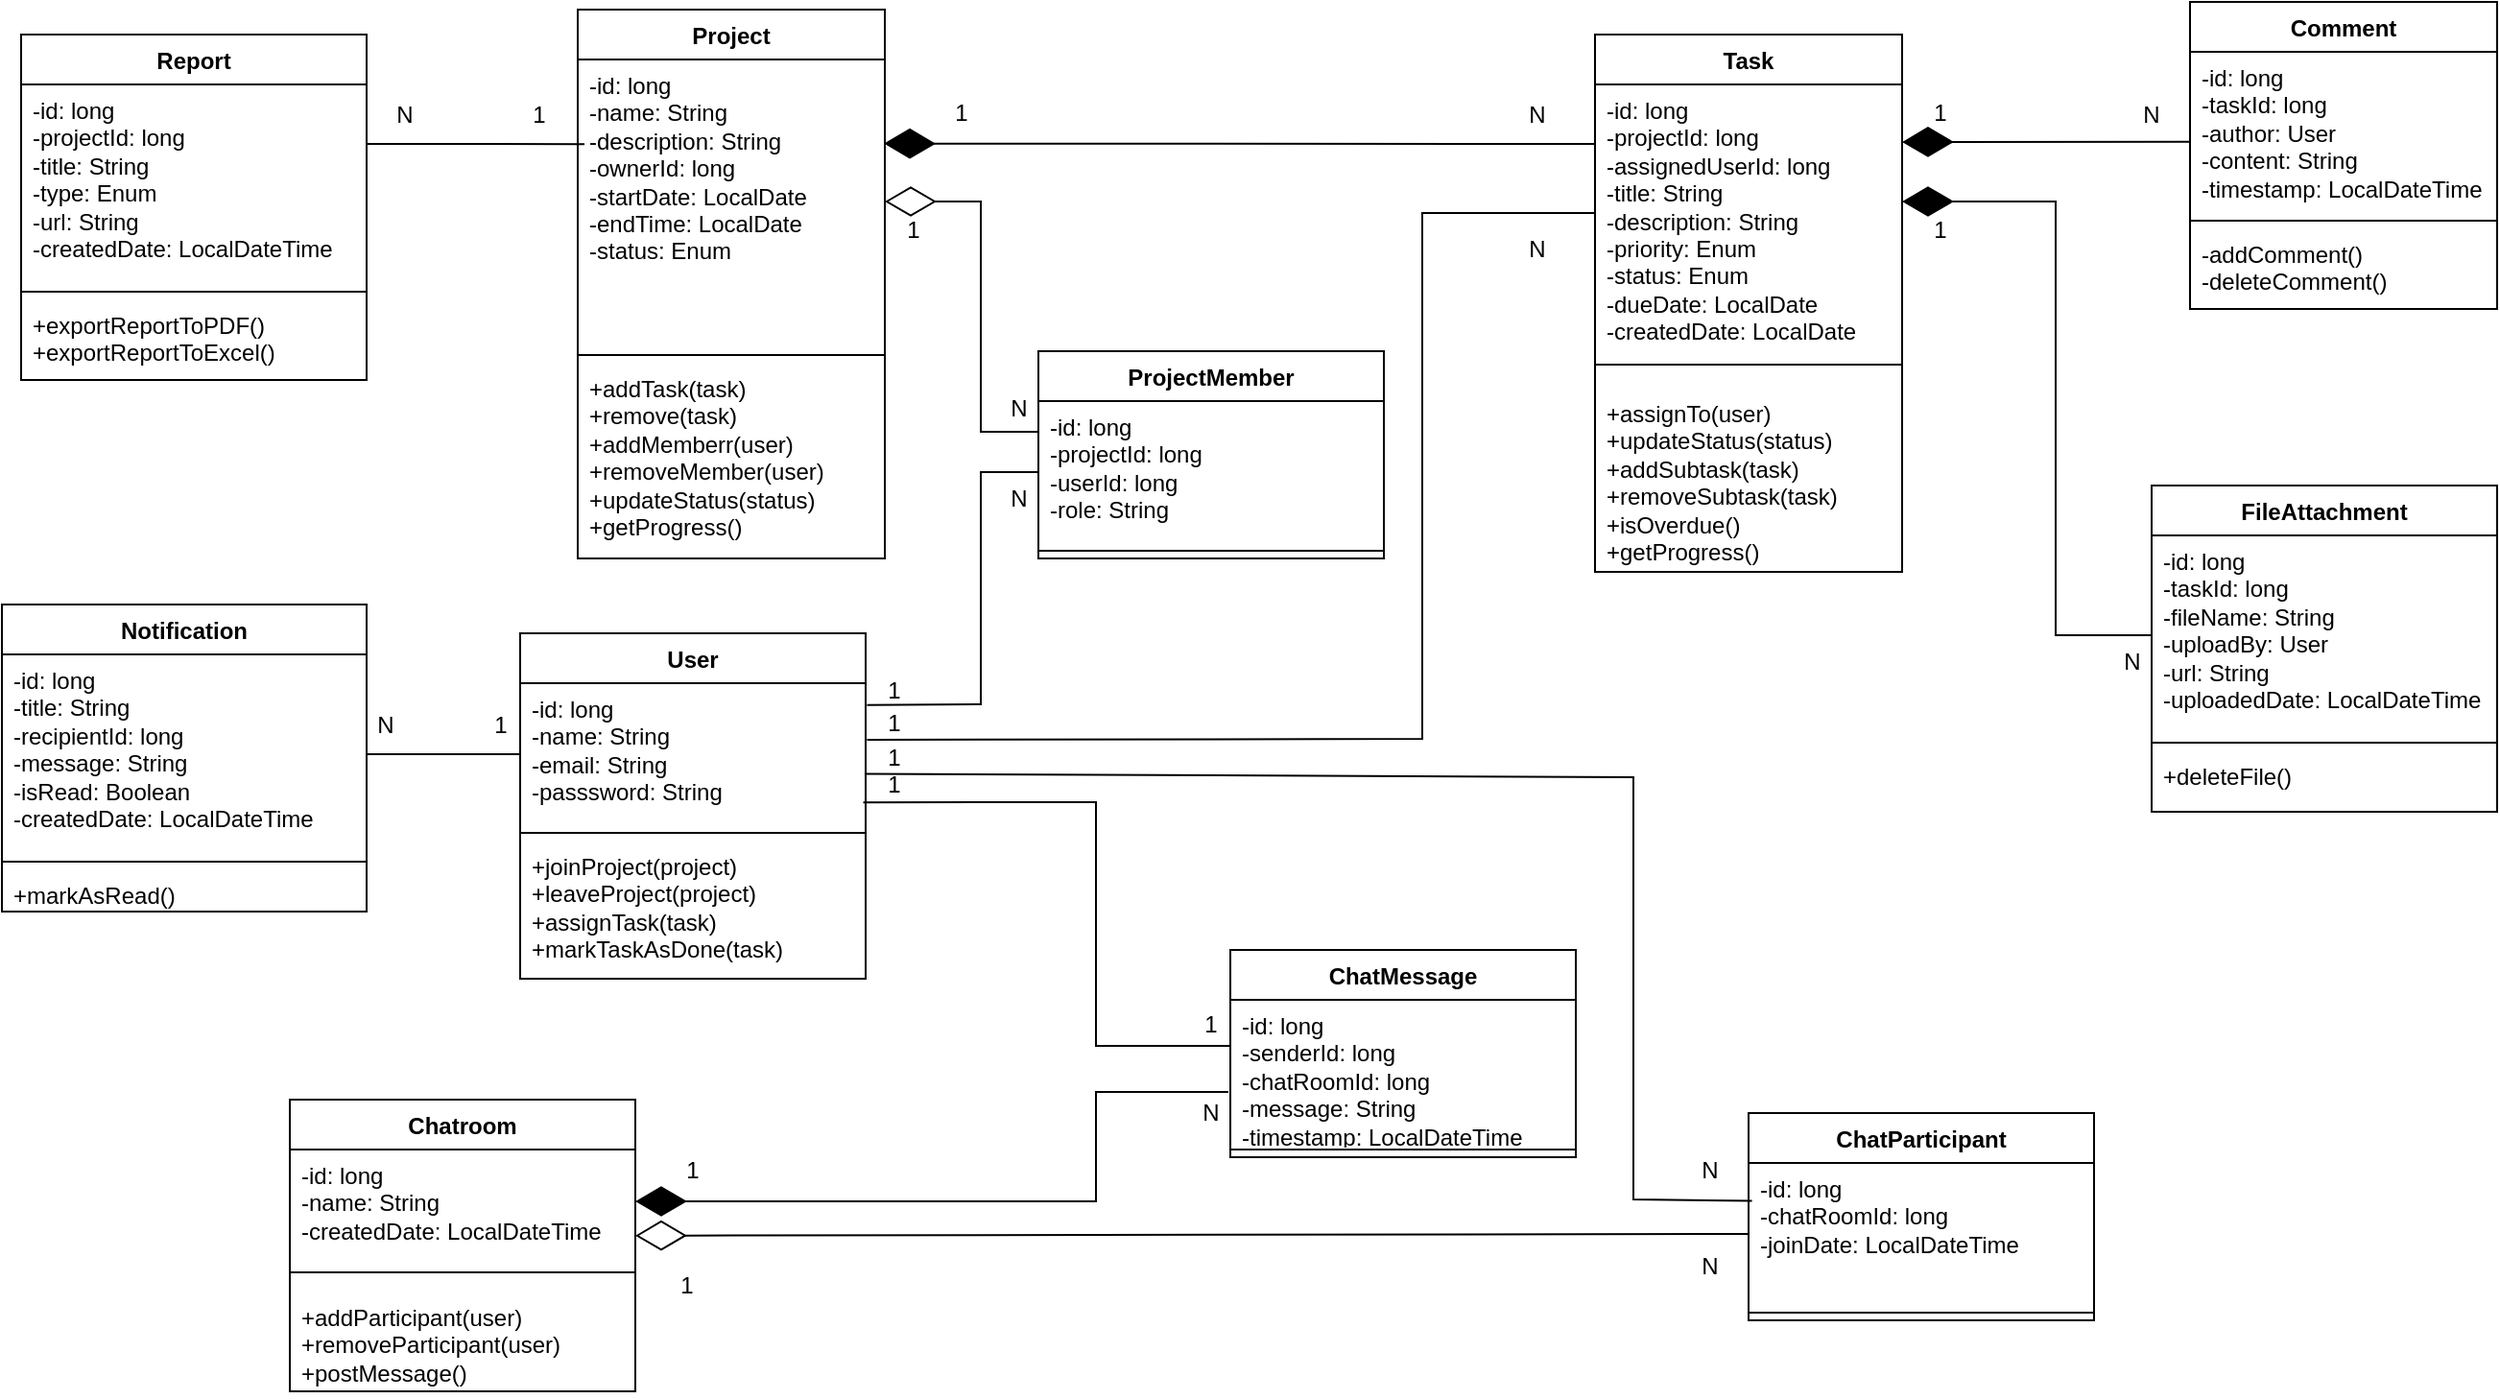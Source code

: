 <mxfile version="27.1.4">
  <diagram id="C5RBs43oDa-KdzZeNtuy" name="Page-1">
    <mxGraphModel dx="2409" dy="761" grid="1" gridSize="10" guides="1" tooltips="1" connect="1" arrows="1" fold="1" page="1" pageScale="1" pageWidth="827" pageHeight="1169" math="0" shadow="0">
      <root>
        <mxCell id="WIyWlLk6GJQsqaUBKTNV-0" />
        <mxCell id="WIyWlLk6GJQsqaUBKTNV-1" parent="WIyWlLk6GJQsqaUBKTNV-0" />
        <mxCell id="zriCwS3uAFaA8U-9Uzes-4" value="Project" style="swimlane;fontStyle=1;align=center;verticalAlign=top;childLayout=stackLayout;horizontal=1;startSize=26;horizontalStack=0;resizeParent=1;resizeParentMax=0;resizeLast=0;collapsible=1;marginBottom=0;whiteSpace=wrap;html=1;" parent="WIyWlLk6GJQsqaUBKTNV-1" vertex="1">
          <mxGeometry x="-470" y="10" width="160" height="286" as="geometry" />
        </mxCell>
        <mxCell id="zriCwS3uAFaA8U-9Uzes-5" value="-id: long&lt;div&gt;-name: String&lt;/div&gt;&lt;div&gt;-description: String&lt;/div&gt;&lt;div&gt;-ownerId: long&lt;/div&gt;&lt;div&gt;-startDate: LocalDate&lt;/div&gt;&lt;div&gt;-endTime: LocalDate&lt;/div&gt;&lt;div&gt;-status: Enum&lt;/div&gt;&lt;div&gt;&lt;br&gt;&lt;/div&gt;" style="text;strokeColor=none;fillColor=none;align=left;verticalAlign=top;spacingLeft=4;spacingRight=4;overflow=hidden;rotatable=0;points=[[0,0.5],[1,0.5]];portConstraint=eastwest;whiteSpace=wrap;html=1;" parent="zriCwS3uAFaA8U-9Uzes-4" vertex="1">
          <mxGeometry y="26" width="160" height="150" as="geometry" />
        </mxCell>
        <mxCell id="zriCwS3uAFaA8U-9Uzes-6" value="" style="line;strokeWidth=1;fillColor=none;align=left;verticalAlign=middle;spacingTop=-1;spacingLeft=3;spacingRight=3;rotatable=0;labelPosition=right;points=[];portConstraint=eastwest;strokeColor=inherit;" parent="zriCwS3uAFaA8U-9Uzes-4" vertex="1">
          <mxGeometry y="176" width="160" height="8" as="geometry" />
        </mxCell>
        <mxCell id="zriCwS3uAFaA8U-9Uzes-7" value="+addTask(task)&lt;div&gt;+remove(task)&lt;/div&gt;&lt;div&gt;+addMemberr(user)&lt;/div&gt;&lt;div&gt;+removeMember(user)&lt;/div&gt;&lt;div&gt;+updateStatus(status)&lt;/div&gt;&lt;div&gt;+getProgress()&lt;/div&gt;" style="text;strokeColor=none;fillColor=none;align=left;verticalAlign=top;spacingLeft=4;spacingRight=4;overflow=hidden;rotatable=0;points=[[0,0.5],[1,0.5]];portConstraint=eastwest;whiteSpace=wrap;html=1;" parent="zriCwS3uAFaA8U-9Uzes-4" vertex="1">
          <mxGeometry y="184" width="160" height="102" as="geometry" />
        </mxCell>
        <mxCell id="zriCwS3uAFaA8U-9Uzes-8" value="Task" style="swimlane;fontStyle=1;align=center;verticalAlign=top;childLayout=stackLayout;horizontal=1;startSize=26;horizontalStack=0;resizeParent=1;resizeParentMax=0;resizeLast=0;collapsible=1;marginBottom=0;whiteSpace=wrap;html=1;" parent="WIyWlLk6GJQsqaUBKTNV-1" vertex="1">
          <mxGeometry x="60" y="23" width="160" height="280" as="geometry" />
        </mxCell>
        <mxCell id="zriCwS3uAFaA8U-9Uzes-9" value="-id: long&lt;div&gt;-projectId: long&lt;/div&gt;&lt;div&gt;-assignedUserId: long&lt;br&gt;&lt;div&gt;-title: String&lt;/div&gt;&lt;div&gt;-description: String&lt;/div&gt;&lt;div&gt;&lt;span style=&quot;background-color: transparent; color: light-dark(rgb(0, 0, 0), rgb(255, 255, 255));&quot;&gt;-priority: Enum&lt;/span&gt;&lt;/div&gt;&lt;div&gt;-status: Enum&lt;/div&gt;&lt;div&gt;-dueDate:&amp;nbsp;&lt;span style=&quot;background-color: transparent; color: light-dark(rgb(0, 0, 0), rgb(255, 255, 255));&quot;&gt;LocalDate&lt;/span&gt;&lt;/div&gt;&lt;div&gt;-createdDate:&amp;nbsp;&lt;span style=&quot;background-color: transparent; color: light-dark(rgb(0, 0, 0), rgb(255, 255, 255));&quot;&gt;LocalDate&lt;/span&gt;&lt;/div&gt;&lt;div&gt;-updateDate:&amp;nbsp;&lt;span style=&quot;background-color: transparent; color: light-dark(rgb(0, 0, 0), rgb(255, 255, 255));&quot;&gt;LocalDate&lt;/span&gt;&lt;/div&gt;&lt;div&gt;&lt;br&gt;&lt;/div&gt;&lt;/div&gt;" style="text;strokeColor=none;fillColor=none;align=left;verticalAlign=top;spacingLeft=4;spacingRight=4;overflow=hidden;rotatable=0;points=[[0,0.5],[1,0.5]];portConstraint=eastwest;whiteSpace=wrap;html=1;" parent="zriCwS3uAFaA8U-9Uzes-8" vertex="1">
          <mxGeometry y="26" width="160" height="134" as="geometry" />
        </mxCell>
        <mxCell id="zriCwS3uAFaA8U-9Uzes-10" value="" style="line;strokeWidth=1;fillColor=none;align=left;verticalAlign=middle;spacingTop=-1;spacingLeft=3;spacingRight=3;rotatable=0;labelPosition=right;points=[];portConstraint=eastwest;strokeColor=inherit;" parent="zriCwS3uAFaA8U-9Uzes-8" vertex="1">
          <mxGeometry y="160" width="160" height="24" as="geometry" />
        </mxCell>
        <mxCell id="zriCwS3uAFaA8U-9Uzes-16" value="+assignTo(user)&lt;div&gt;+updateStatus(status)&lt;/div&gt;&lt;div&gt;+addSubtask(task)&lt;/div&gt;&lt;div&gt;+removeSubtask(task)&lt;/div&gt;&lt;div&gt;+isOverdue()&lt;/div&gt;&lt;div&gt;+getProgress()&lt;/div&gt;" style="text;strokeColor=none;fillColor=none;align=left;verticalAlign=top;spacingLeft=4;spacingRight=4;overflow=hidden;rotatable=0;points=[[0,0.5],[1,0.5]];portConstraint=eastwest;whiteSpace=wrap;html=1;" parent="zriCwS3uAFaA8U-9Uzes-8" vertex="1">
          <mxGeometry y="184" width="160" height="96" as="geometry" />
        </mxCell>
        <mxCell id="zriCwS3uAFaA8U-9Uzes-13" value="&lt;span style=&quot;color: rgba(0, 0, 0, 0); font-family: monospace; font-size: 0px; text-align: start;&quot;&gt;%3CmxGraphModel%3E%3Croot%3E%3CmxCell%20id%3D%220%22%2F%3E%3CmxCell%20id%3D%221%22%20parent%3D%220%22%2F%3E%3CmxCell%20id%3D%222%22%20value%3D%22%2B%20assignTo(user)%26lt%3Bdiv%26gt%3B%2BupdateStatus(status)%26lt%3B%2Fdiv%26gt%3B%26lt%3Bdiv%26gt%3B%2BaddSubtask(task)%26lt%3B%2Fdiv%26gt%3B%26lt%3Bdiv%26gt%3B%2BremoveSubtask(task)%26lt%3B%2Fdiv%26gt%3B%26lt%3Bdiv%26gt%3B%2BisOverdue()%26lt%3B%2Fdiv%26gt%3B%26lt%3Bdiv%26gt%3B%2BgetProgress()%26lt%3B%2Fdiv%26gt%3B%22%20style%3D%22text%3BstrokeColor%3Dnone%3BfillColor%3Dnone%3Balign%3Dleft%3BverticalAlign%3Dtop%3BspacingLeft%3D4%3BspacingRight%3D4%3Boverflow%3Dhidden%3Brotatable%3D0%3Bpoints%3D%5B%5B0%2C0.5%5D%2C%5B1%2C0.5%5D%5D%3BportConstraint%3Deastwest%3BwhiteSpace%3Dwrap%3Bhtml%3D1%3B%22%20vertex%3D%221%22%20parent%3D%221%22%3E%3CmxGeometry%20x%3D%22-50%22%20y%3D%22594%22%20width%3D%22160%22%20height%3D%2284%22%20as%3D%22geometry%22%2F%3E%3C%2FmxCell%3E%3C%2Froot%3E%3C%2FmxGraphModel%3E&lt;/span&gt;" style="text;html=1;align=center;verticalAlign=middle;resizable=0;points=[];autosize=1;strokeColor=none;fillColor=none;" parent="WIyWlLk6GJQsqaUBKTNV-1" vertex="1">
          <mxGeometry x="-20" y="548" width="20" height="30" as="geometry" />
        </mxCell>
        <mxCell id="zriCwS3uAFaA8U-9Uzes-18" value="User" style="swimlane;fontStyle=1;align=center;verticalAlign=top;childLayout=stackLayout;horizontal=1;startSize=26;horizontalStack=0;resizeParent=1;resizeParentMax=0;resizeLast=0;collapsible=1;marginBottom=0;whiteSpace=wrap;html=1;" parent="WIyWlLk6GJQsqaUBKTNV-1" vertex="1">
          <mxGeometry x="-500" y="335" width="180" height="180" as="geometry" />
        </mxCell>
        <mxCell id="zriCwS3uAFaA8U-9Uzes-19" value="-id: long&lt;div&gt;&lt;span style=&quot;background-color: transparent; color: light-dark(rgb(0, 0, 0), rgb(255, 255, 255));&quot;&gt;-name: String&lt;/span&gt;&lt;div&gt;-email: String&lt;/div&gt;&lt;div&gt;-passsword: String&lt;/div&gt;&lt;/div&gt;" style="text;strokeColor=none;fillColor=none;align=left;verticalAlign=top;spacingLeft=4;spacingRight=4;overflow=hidden;rotatable=0;points=[[0,0.5],[1,0.5]];portConstraint=eastwest;whiteSpace=wrap;html=1;" parent="zriCwS3uAFaA8U-9Uzes-18" vertex="1">
          <mxGeometry y="26" width="180" height="74" as="geometry" />
        </mxCell>
        <mxCell id="zriCwS3uAFaA8U-9Uzes-20" value="" style="line;strokeWidth=1;fillColor=none;align=left;verticalAlign=middle;spacingTop=-1;spacingLeft=3;spacingRight=3;rotatable=0;labelPosition=right;points=[];portConstraint=eastwest;strokeColor=inherit;" parent="zriCwS3uAFaA8U-9Uzes-18" vertex="1">
          <mxGeometry y="100" width="180" height="8" as="geometry" />
        </mxCell>
        <mxCell id="zriCwS3uAFaA8U-9Uzes-21" value="+joinProject(project)&lt;div&gt;+leaveProject(project)&lt;/div&gt;&lt;div&gt;&lt;span style=&quot;background-color: transparent; color: light-dark(rgb(0, 0, 0), rgb(255, 255, 255));&quot;&gt;+assignTask(task)&lt;/span&gt;&lt;/div&gt;&lt;div&gt;+markTaskAsDone(task)&lt;/div&gt;" style="text;strokeColor=none;fillColor=none;align=left;verticalAlign=top;spacingLeft=4;spacingRight=4;overflow=hidden;rotatable=0;points=[[0,0.5],[1,0.5]];portConstraint=eastwest;whiteSpace=wrap;html=1;" parent="zriCwS3uAFaA8U-9Uzes-18" vertex="1">
          <mxGeometry y="108" width="180" height="72" as="geometry" />
        </mxCell>
        <mxCell id="zriCwS3uAFaA8U-9Uzes-22" value="Comment" style="swimlane;fontStyle=1;align=center;verticalAlign=top;childLayout=stackLayout;horizontal=1;startSize=26;horizontalStack=0;resizeParent=1;resizeParentMax=0;resizeLast=0;collapsible=1;marginBottom=0;whiteSpace=wrap;html=1;" parent="WIyWlLk6GJQsqaUBKTNV-1" vertex="1">
          <mxGeometry x="370" y="6" width="160" height="160" as="geometry" />
        </mxCell>
        <mxCell id="zriCwS3uAFaA8U-9Uzes-23" value="-id: long&lt;div&gt;-taskId: long&lt;br&gt;&lt;div&gt;-author: User&lt;/div&gt;&lt;div&gt;-content: String&lt;/div&gt;&lt;div&gt;-timestamp:&amp;nbsp;&lt;span style=&quot;background-color: transparent; color: light-dark(rgb(0, 0, 0), rgb(255, 255, 255));&quot;&gt;LocalDateTime&lt;/span&gt;&lt;/div&gt;&lt;div&gt;&lt;br&gt;&lt;/div&gt;&lt;/div&gt;" style="text;strokeColor=none;fillColor=none;align=left;verticalAlign=top;spacingLeft=4;spacingRight=4;overflow=hidden;rotatable=0;points=[[0,0.5],[1,0.5]];portConstraint=eastwest;whiteSpace=wrap;html=1;" parent="zriCwS3uAFaA8U-9Uzes-22" vertex="1">
          <mxGeometry y="26" width="160" height="84" as="geometry" />
        </mxCell>
        <mxCell id="zriCwS3uAFaA8U-9Uzes-24" value="" style="line;strokeWidth=1;fillColor=none;align=left;verticalAlign=middle;spacingTop=-1;spacingLeft=3;spacingRight=3;rotatable=0;labelPosition=right;points=[];portConstraint=eastwest;strokeColor=inherit;" parent="zriCwS3uAFaA8U-9Uzes-22" vertex="1">
          <mxGeometry y="110" width="160" height="8" as="geometry" />
        </mxCell>
        <mxCell id="zriCwS3uAFaA8U-9Uzes-25" value="-addComment()&lt;div&gt;-deleteComment()&lt;/div&gt;" style="text;strokeColor=none;fillColor=none;align=left;verticalAlign=top;spacingLeft=4;spacingRight=4;overflow=hidden;rotatable=0;points=[[0,0.5],[1,0.5]];portConstraint=eastwest;whiteSpace=wrap;html=1;" parent="zriCwS3uAFaA8U-9Uzes-22" vertex="1">
          <mxGeometry y="118" width="160" height="42" as="geometry" />
        </mxCell>
        <mxCell id="zriCwS3uAFaA8U-9Uzes-32" value="FileAttachment" style="swimlane;fontStyle=1;align=center;verticalAlign=top;childLayout=stackLayout;horizontal=1;startSize=26;horizontalStack=0;resizeParent=1;resizeParentMax=0;resizeLast=0;collapsible=1;marginBottom=0;whiteSpace=wrap;html=1;" parent="WIyWlLk6GJQsqaUBKTNV-1" vertex="1">
          <mxGeometry x="350" y="258" width="180" height="170" as="geometry" />
        </mxCell>
        <mxCell id="zriCwS3uAFaA8U-9Uzes-33" value="-id: long&lt;div&gt;-taskId: long&lt;br&gt;&lt;div&gt;&lt;span style=&quot;background-color: transparent; color: light-dark(rgb(0, 0, 0), rgb(255, 255, 255));&quot;&gt;-fileName: String&lt;/span&gt;&lt;/div&gt;&lt;div&gt;&lt;span style=&quot;background-color: transparent; color: light-dark(rgb(0, 0, 0), rgb(255, 255, 255));&quot;&gt;-uploadBy: User&lt;/span&gt;&lt;/div&gt;&lt;div&gt;-url: String&lt;/div&gt;&lt;div&gt;-uploadedDate:&amp;nbsp;&lt;span style=&quot;background-color: transparent; color: light-dark(rgb(0, 0, 0), rgb(255, 255, 255));&quot;&gt;LocalDateTime&lt;/span&gt;&lt;/div&gt;&lt;div&gt;&lt;br&gt;&lt;/div&gt;&lt;/div&gt;" style="text;strokeColor=none;fillColor=none;align=left;verticalAlign=top;spacingLeft=4;spacingRight=4;overflow=hidden;rotatable=0;points=[[0,0.5],[1,0.5]];portConstraint=eastwest;whiteSpace=wrap;html=1;" parent="zriCwS3uAFaA8U-9Uzes-32" vertex="1">
          <mxGeometry y="26" width="180" height="104" as="geometry" />
        </mxCell>
        <mxCell id="zriCwS3uAFaA8U-9Uzes-34" value="" style="line;strokeWidth=1;fillColor=none;align=left;verticalAlign=middle;spacingTop=-1;spacingLeft=3;spacingRight=3;rotatable=0;labelPosition=right;points=[];portConstraint=eastwest;strokeColor=inherit;" parent="zriCwS3uAFaA8U-9Uzes-32" vertex="1">
          <mxGeometry y="130" width="180" height="8" as="geometry" />
        </mxCell>
        <mxCell id="zriCwS3uAFaA8U-9Uzes-35" value="+deleteFile()" style="text;strokeColor=none;fillColor=none;align=left;verticalAlign=top;spacingLeft=4;spacingRight=4;overflow=hidden;rotatable=0;points=[[0,0.5],[1,0.5]];portConstraint=eastwest;whiteSpace=wrap;html=1;" parent="zriCwS3uAFaA8U-9Uzes-32" vertex="1">
          <mxGeometry y="138" width="180" height="32" as="geometry" />
        </mxCell>
        <mxCell id="zriCwS3uAFaA8U-9Uzes-28" value="Notification" style="swimlane;fontStyle=1;align=center;verticalAlign=top;childLayout=stackLayout;horizontal=1;startSize=26;horizontalStack=0;resizeParent=1;resizeParentMax=0;resizeLast=0;collapsible=1;marginBottom=0;whiteSpace=wrap;html=1;" parent="WIyWlLk6GJQsqaUBKTNV-1" vertex="1">
          <mxGeometry x="-770" y="320" width="190" height="160" as="geometry" />
        </mxCell>
        <mxCell id="zriCwS3uAFaA8U-9Uzes-29" value="-id: long&lt;br&gt;-title: String&lt;br&gt;&lt;div&gt;&lt;span style=&quot;background-color: transparent; color: light-dark(rgb(0, 0, 0), rgb(255, 255, 255));&quot;&gt;-recipientId: long&lt;/span&gt;&lt;/div&gt;&lt;div&gt;-message: String&lt;/div&gt;&lt;div&gt;-isRead: Boolean&lt;/div&gt;&lt;div&gt;-createdDate:&amp;nbsp;&lt;span style=&quot;background-color: transparent; color: light-dark(rgb(0, 0, 0), rgb(255, 255, 255));&quot;&gt;LocalDateTime&lt;/span&gt;&lt;/div&gt;&lt;div&gt;&lt;br&gt;&lt;/div&gt;" style="text;strokeColor=none;fillColor=none;align=left;verticalAlign=top;spacingLeft=4;spacingRight=4;overflow=hidden;rotatable=0;points=[[0,0.5],[1,0.5]];portConstraint=eastwest;whiteSpace=wrap;html=1;" parent="zriCwS3uAFaA8U-9Uzes-28" vertex="1">
          <mxGeometry y="26" width="190" height="104" as="geometry" />
        </mxCell>
        <mxCell id="zriCwS3uAFaA8U-9Uzes-30" value="" style="line;strokeWidth=1;fillColor=none;align=left;verticalAlign=middle;spacingTop=-1;spacingLeft=3;spacingRight=3;rotatable=0;labelPosition=right;points=[];portConstraint=eastwest;strokeColor=inherit;" parent="zriCwS3uAFaA8U-9Uzes-28" vertex="1">
          <mxGeometry y="130" width="190" height="8" as="geometry" />
        </mxCell>
        <mxCell id="zriCwS3uAFaA8U-9Uzes-31" value="+markAsRead()" style="text;strokeColor=none;fillColor=none;align=left;verticalAlign=top;spacingLeft=4;spacingRight=4;overflow=hidden;rotatable=0;points=[[0,0.5],[1,0.5]];portConstraint=eastwest;whiteSpace=wrap;html=1;" parent="zriCwS3uAFaA8U-9Uzes-28" vertex="1">
          <mxGeometry y="138" width="190" height="22" as="geometry" />
        </mxCell>
        <mxCell id="zriCwS3uAFaA8U-9Uzes-49" value="1" style="text;strokeColor=none;align=center;fillColor=none;html=1;verticalAlign=middle;whiteSpace=wrap;rounded=0;" parent="WIyWlLk6GJQsqaUBKTNV-1" vertex="1">
          <mxGeometry x="-340" y="350" width="70" height="30" as="geometry" />
        </mxCell>
        <mxCell id="zriCwS3uAFaA8U-9Uzes-50" value="N" style="text;strokeColor=none;align=center;fillColor=none;html=1;verticalAlign=middle;whiteSpace=wrap;rounded=0;" parent="WIyWlLk6GJQsqaUBKTNV-1" vertex="1">
          <mxGeometry y="50" width="60" height="30" as="geometry" />
        </mxCell>
        <mxCell id="zriCwS3uAFaA8U-9Uzes-52" value="1" style="text;strokeColor=none;align=center;fillColor=none;html=1;verticalAlign=middle;whiteSpace=wrap;rounded=0;" parent="WIyWlLk6GJQsqaUBKTNV-1" vertex="1">
          <mxGeometry x="-300" y="49" width="60" height="30" as="geometry" />
        </mxCell>
        <mxCell id="zriCwS3uAFaA8U-9Uzes-53" value="1" style="text;strokeColor=none;align=center;fillColor=none;html=1;verticalAlign=middle;whiteSpace=wrap;rounded=0;" parent="WIyWlLk6GJQsqaUBKTNV-1" vertex="1">
          <mxGeometry x="-335" y="376" width="60" height="48" as="geometry" />
        </mxCell>
        <mxCell id="zriCwS3uAFaA8U-9Uzes-60" value="1" style="text;strokeColor=none;align=center;fillColor=none;html=1;verticalAlign=middle;whiteSpace=wrap;rounded=0;" parent="WIyWlLk6GJQsqaUBKTNV-1" vertex="1">
          <mxGeometry x="-540" y="368" width="60" height="30" as="geometry" />
        </mxCell>
        <mxCell id="zriCwS3uAFaA8U-9Uzes-62" value="N" style="text;strokeColor=none;align=center;fillColor=none;html=1;verticalAlign=middle;whiteSpace=wrap;rounded=0;" parent="WIyWlLk6GJQsqaUBKTNV-1" vertex="1">
          <mxGeometry x="-600" y="368" width="60" height="30" as="geometry" />
        </mxCell>
        <mxCell id="zriCwS3uAFaA8U-9Uzes-63" value="1" style="text;strokeColor=none;align=center;fillColor=none;html=1;verticalAlign=middle;whiteSpace=wrap;rounded=0;" parent="WIyWlLk6GJQsqaUBKTNV-1" vertex="1">
          <mxGeometry x="210" y="110" width="60" height="30" as="geometry" />
        </mxCell>
        <mxCell id="zriCwS3uAFaA8U-9Uzes-64" value="1" style="text;strokeColor=none;align=center;fillColor=none;html=1;verticalAlign=middle;whiteSpace=wrap;rounded=0;" parent="WIyWlLk6GJQsqaUBKTNV-1" vertex="1">
          <mxGeometry x="210" y="49" width="60" height="30" as="geometry" />
        </mxCell>
        <mxCell id="zriCwS3uAFaA8U-9Uzes-65" value="N" style="text;strokeColor=none;align=center;fillColor=none;html=1;verticalAlign=middle;whiteSpace=wrap;rounded=0;" parent="WIyWlLk6GJQsqaUBKTNV-1" vertex="1">
          <mxGeometry x="-590" y="50" width="60" height="30" as="geometry" />
        </mxCell>
        <mxCell id="zriCwS3uAFaA8U-9Uzes-66" value="N" style="text;strokeColor=none;align=center;fillColor=none;html=1;verticalAlign=middle;whiteSpace=wrap;rounded=0;" parent="WIyWlLk6GJQsqaUBKTNV-1" vertex="1">
          <mxGeometry x="310" y="335" width="60" height="30" as="geometry" />
        </mxCell>
        <mxCell id="zriCwS3uAFaA8U-9Uzes-67" value="1" style="text;strokeColor=none;align=center;fillColor=none;html=1;verticalAlign=middle;whiteSpace=wrap;rounded=0;" parent="WIyWlLk6GJQsqaUBKTNV-1" vertex="1">
          <mxGeometry x="-325" y="110" width="60" height="30" as="geometry" />
        </mxCell>
        <mxCell id="zriCwS3uAFaA8U-9Uzes-68" value="N" style="text;strokeColor=none;align=center;fillColor=none;html=1;verticalAlign=middle;whiteSpace=wrap;rounded=0;" parent="WIyWlLk6GJQsqaUBKTNV-1" vertex="1">
          <mxGeometry y="120" width="60" height="30" as="geometry" />
        </mxCell>
        <mxCell id="qzhDH7qxnKS3ORFJ7gpC-5" value="ProjectMember" style="swimlane;fontStyle=1;align=center;verticalAlign=top;childLayout=stackLayout;horizontal=1;startSize=26;horizontalStack=0;resizeParent=1;resizeParentMax=0;resizeLast=0;collapsible=1;marginBottom=0;whiteSpace=wrap;html=1;" parent="WIyWlLk6GJQsqaUBKTNV-1" vertex="1">
          <mxGeometry x="-230" y="188" width="180" height="108" as="geometry" />
        </mxCell>
        <mxCell id="qzhDH7qxnKS3ORFJ7gpC-6" value="-id: long&lt;div&gt;-projectId: long&lt;/div&gt;&lt;div&gt;-userId: long&lt;/div&gt;&lt;div&gt;-role: String&lt;/div&gt;" style="text;strokeColor=none;fillColor=none;align=left;verticalAlign=top;spacingLeft=4;spacingRight=4;overflow=hidden;rotatable=0;points=[[0,0.5],[1,0.5]];portConstraint=eastwest;whiteSpace=wrap;html=1;" parent="qzhDH7qxnKS3ORFJ7gpC-5" vertex="1">
          <mxGeometry y="26" width="180" height="74" as="geometry" />
        </mxCell>
        <mxCell id="qzhDH7qxnKS3ORFJ7gpC-7" value="" style="line;strokeWidth=1;fillColor=none;align=left;verticalAlign=middle;spacingTop=-1;spacingLeft=3;spacingRight=3;rotatable=0;labelPosition=right;points=[];portConstraint=eastwest;strokeColor=inherit;" parent="qzhDH7qxnKS3ORFJ7gpC-5" vertex="1">
          <mxGeometry y="100" width="180" height="8" as="geometry" />
        </mxCell>
        <mxCell id="qzhDH7qxnKS3ORFJ7gpC-11" value="N&lt;div&gt;&lt;br/&gt;&lt;/div&gt;" style="text;strokeColor=none;align=center;fillColor=none;html=1;verticalAlign=middle;whiteSpace=wrap;rounded=0;" parent="WIyWlLk6GJQsqaUBKTNV-1" vertex="1">
          <mxGeometry x="-270" y="210" width="60" height="30" as="geometry" />
        </mxCell>
        <mxCell id="qzhDH7qxnKS3ORFJ7gpC-13" value="N" style="text;strokeColor=none;align=center;fillColor=none;html=1;verticalAlign=middle;whiteSpace=wrap;rounded=0;" parent="WIyWlLk6GJQsqaUBKTNV-1" vertex="1">
          <mxGeometry x="-270" y="250" width="60" height="30" as="geometry" />
        </mxCell>
        <mxCell id="qzhDH7qxnKS3ORFJ7gpC-18" value="Report" style="swimlane;fontStyle=1;align=center;verticalAlign=top;childLayout=stackLayout;horizontal=1;startSize=26;horizontalStack=0;resizeParent=1;resizeParentMax=0;resizeLast=0;collapsible=1;marginBottom=0;whiteSpace=wrap;html=1;" parent="WIyWlLk6GJQsqaUBKTNV-1" vertex="1">
          <mxGeometry x="-760" y="23" width="180" height="180" as="geometry" />
        </mxCell>
        <mxCell id="qzhDH7qxnKS3ORFJ7gpC-19" value="-id: long&lt;div&gt;-projectId: long&lt;br&gt;&lt;div&gt;&lt;span style=&quot;background-color: transparent; color: light-dark(rgb(0, 0, 0), rgb(255, 255, 255));&quot;&gt;-title: String&lt;/span&gt;&lt;/div&gt;&lt;div&gt;&lt;span style=&quot;background-color: transparent; color: light-dark(rgb(0, 0, 0), rgb(255, 255, 255));&quot;&gt;-type: Enum&lt;/span&gt;&lt;/div&gt;&lt;div&gt;-url: String&lt;/div&gt;&lt;div&gt;-createdDate:&amp;nbsp;&lt;span style=&quot;background-color: transparent; color: light-dark(rgb(0, 0, 0), rgb(255, 255, 255));&quot;&gt;LocalDateTime&lt;/span&gt;&lt;/div&gt;&lt;div&gt;&lt;br&gt;&lt;/div&gt;&lt;/div&gt;" style="text;strokeColor=none;fillColor=none;align=left;verticalAlign=top;spacingLeft=4;spacingRight=4;overflow=hidden;rotatable=0;points=[[0,0.5],[1,0.5]];portConstraint=eastwest;whiteSpace=wrap;html=1;" parent="qzhDH7qxnKS3ORFJ7gpC-18" vertex="1">
          <mxGeometry y="26" width="180" height="104" as="geometry" />
        </mxCell>
        <mxCell id="qzhDH7qxnKS3ORFJ7gpC-20" value="" style="line;strokeWidth=1;fillColor=none;align=left;verticalAlign=middle;spacingTop=-1;spacingLeft=3;spacingRight=3;rotatable=0;labelPosition=right;points=[];portConstraint=eastwest;strokeColor=inherit;" parent="qzhDH7qxnKS3ORFJ7gpC-18" vertex="1">
          <mxGeometry y="130" width="180" height="8" as="geometry" />
        </mxCell>
        <mxCell id="qzhDH7qxnKS3ORFJ7gpC-21" value="+exportReportToPDF()&lt;div&gt;&lt;span style=&quot;background-color: transparent; color: light-dark(rgb(0, 0, 0), rgb(255, 255, 255));&quot;&gt;+exportReportToExcel()&lt;/span&gt;&lt;/div&gt;" style="text;strokeColor=none;fillColor=none;align=left;verticalAlign=top;spacingLeft=4;spacingRight=4;overflow=hidden;rotatable=0;points=[[0,0.5],[1,0.5]];portConstraint=eastwest;whiteSpace=wrap;html=1;" parent="qzhDH7qxnKS3ORFJ7gpC-18" vertex="1">
          <mxGeometry y="138" width="180" height="42" as="geometry" />
        </mxCell>
        <mxCell id="qzhDH7qxnKS3ORFJ7gpC-29" value="1" style="text;strokeColor=none;align=center;fillColor=none;html=1;verticalAlign=middle;whiteSpace=wrap;rounded=0;" parent="WIyWlLk6GJQsqaUBKTNV-1" vertex="1">
          <mxGeometry x="-520" y="50" width="60" height="30" as="geometry" />
        </mxCell>
        <mxCell id="qzhDH7qxnKS3ORFJ7gpC-35" value="N" style="text;strokeColor=none;align=center;fillColor=none;html=1;verticalAlign=middle;whiteSpace=wrap;rounded=0;" parent="WIyWlLk6GJQsqaUBKTNV-1" vertex="1">
          <mxGeometry x="320" y="50" width="60" height="30" as="geometry" />
        </mxCell>
        <mxCell id="2Y6EK71iXzM2Wzvk6AMK-2" value="" style="endArrow=none;html=1;rounded=0;" parent="WIyWlLk6GJQsqaUBKTNV-1" source="zriCwS3uAFaA8U-9Uzes-29" target="zriCwS3uAFaA8U-9Uzes-19" edge="1">
          <mxGeometry width="50" height="50" relative="1" as="geometry">
            <mxPoint x="-20" y="430" as="sourcePoint" />
            <mxPoint x="30" y="380" as="targetPoint" />
          </mxGeometry>
        </mxCell>
        <mxCell id="2Y6EK71iXzM2Wzvk6AMK-7" value="" style="endArrow=none;html=1;rounded=0;entryX=0.022;entryY=0.294;entryDx=0;entryDy=0;entryPerimeter=0;" parent="WIyWlLk6GJQsqaUBKTNV-1" target="zriCwS3uAFaA8U-9Uzes-5" edge="1">
          <mxGeometry width="50" height="50" relative="1" as="geometry">
            <mxPoint x="-580" y="80" as="sourcePoint" />
            <mxPoint x="30" y="380" as="targetPoint" />
            <Array as="points">
              <mxPoint x="-520" y="80" />
            </Array>
          </mxGeometry>
        </mxCell>
        <mxCell id="2Y6EK71iXzM2Wzvk6AMK-10" value="" style="endArrow=none;html=1;rounded=0;entryX=0;entryY=0.5;entryDx=0;entryDy=0;exitX=1.004;exitY=0.154;exitDx=0;exitDy=0;exitPerimeter=0;" parent="WIyWlLk6GJQsqaUBKTNV-1" source="zriCwS3uAFaA8U-9Uzes-19" target="qzhDH7qxnKS3ORFJ7gpC-6" edge="1">
          <mxGeometry width="50" height="50" relative="1" as="geometry">
            <mxPoint x="-110" y="320" as="sourcePoint" />
            <mxPoint x="-60" y="270" as="targetPoint" />
            <Array as="points">
              <mxPoint x="-260" y="372" />
              <mxPoint x="-260" y="251" />
            </Array>
          </mxGeometry>
        </mxCell>
        <mxCell id="2Y6EK71iXzM2Wzvk6AMK-11" value="" style="endArrow=none;html=1;rounded=0;exitX=1.004;exitY=0.399;exitDx=0;exitDy=0;exitPerimeter=0;" parent="WIyWlLk6GJQsqaUBKTNV-1" source="zriCwS3uAFaA8U-9Uzes-19" target="zriCwS3uAFaA8U-9Uzes-9" edge="1">
          <mxGeometry width="50" height="50" relative="1" as="geometry">
            <mxPoint x="-280" y="370" as="sourcePoint" />
            <mxPoint x="-230" y="320" as="targetPoint" />
            <Array as="points">
              <mxPoint x="-30" y="390" />
              <mxPoint x="-30" y="116" />
            </Array>
          </mxGeometry>
        </mxCell>
        <mxCell id="Ap_PdicG-k2v2Y8lg95E-0" value="Chatroom" style="swimlane;fontStyle=1;align=center;verticalAlign=top;childLayout=stackLayout;horizontal=1;startSize=26;horizontalStack=0;resizeParent=1;resizeParentMax=0;resizeLast=0;collapsible=1;marginBottom=0;whiteSpace=wrap;html=1;" vertex="1" parent="WIyWlLk6GJQsqaUBKTNV-1">
          <mxGeometry x="-620" y="578" width="180" height="152" as="geometry" />
        </mxCell>
        <mxCell id="Ap_PdicG-k2v2Y8lg95E-1" value="-id: long&lt;div&gt;&lt;span style=&quot;background-color: transparent; color: light-dark(rgb(0, 0, 0), rgb(255, 255, 255));&quot;&gt;-name: String&lt;/span&gt;&lt;div&gt;-createdDate: LocalDateTime&lt;/div&gt;&lt;/div&gt;" style="text;strokeColor=none;fillColor=none;align=left;verticalAlign=top;spacingLeft=4;spacingRight=4;overflow=hidden;rotatable=0;points=[[0,0.5],[1,0.5]];portConstraint=eastwest;whiteSpace=wrap;html=1;" vertex="1" parent="Ap_PdicG-k2v2Y8lg95E-0">
          <mxGeometry y="26" width="180" height="54" as="geometry" />
        </mxCell>
        <mxCell id="Ap_PdicG-k2v2Y8lg95E-2" value="" style="line;strokeWidth=1;fillColor=none;align=left;verticalAlign=middle;spacingTop=-1;spacingLeft=3;spacingRight=3;rotatable=0;labelPosition=right;points=[];portConstraint=eastwest;strokeColor=inherit;" vertex="1" parent="Ap_PdicG-k2v2Y8lg95E-0">
          <mxGeometry y="80" width="180" height="20" as="geometry" />
        </mxCell>
        <mxCell id="Ap_PdicG-k2v2Y8lg95E-3" value="+addParticipant(user)&lt;br&gt;&lt;div&gt;&lt;span style=&quot;background-color: transparent; color: light-dark(rgb(0, 0, 0), rgb(255, 255, 255));&quot;&gt;+removeParticipant(user)&lt;/span&gt;&lt;/div&gt;&lt;div&gt;&lt;span style=&quot;background-color: transparent; color: light-dark(rgb(0, 0, 0), rgb(255, 255, 255));&quot;&gt;+postMessage()&lt;/span&gt;&lt;/div&gt;" style="text;strokeColor=none;fillColor=none;align=left;verticalAlign=top;spacingLeft=4;spacingRight=4;overflow=hidden;rotatable=0;points=[[0,0.5],[1,0.5]];portConstraint=eastwest;whiteSpace=wrap;html=1;" vertex="1" parent="Ap_PdicG-k2v2Y8lg95E-0">
          <mxGeometry y="100" width="180" height="52" as="geometry" />
        </mxCell>
        <mxCell id="Ap_PdicG-k2v2Y8lg95E-4" value="ChatParticipant" style="swimlane;fontStyle=1;align=center;verticalAlign=top;childLayout=stackLayout;horizontal=1;startSize=26;horizontalStack=0;resizeParent=1;resizeParentMax=0;resizeLast=0;collapsible=1;marginBottom=0;whiteSpace=wrap;html=1;" vertex="1" parent="WIyWlLk6GJQsqaUBKTNV-1">
          <mxGeometry x="140" y="585" width="180" height="108" as="geometry" />
        </mxCell>
        <mxCell id="Ap_PdicG-k2v2Y8lg95E-33" value="" style="endArrow=diamondThin;endFill=0;endSize=24;html=1;rounded=0;entryX=0.833;entryY=0.852;entryDx=0;entryDy=0;entryPerimeter=0;exitX=0;exitY=0.5;exitDx=0;exitDy=0;" edge="1" parent="Ap_PdicG-k2v2Y8lg95E-4" source="Ap_PdicG-k2v2Y8lg95E-5">
          <mxGeometry width="160" relative="1" as="geometry">
            <mxPoint x="-20" y="65" as="sourcePoint" />
            <mxPoint x="-580" y="63.878" as="targetPoint" />
          </mxGeometry>
        </mxCell>
        <mxCell id="Ap_PdicG-k2v2Y8lg95E-5" value="-id: long&lt;div&gt;-chatRoomId: long&lt;/div&gt;&lt;div&gt;-joinDate: LocalDateTime&lt;/div&gt;" style="text;strokeColor=none;fillColor=none;align=left;verticalAlign=top;spacingLeft=4;spacingRight=4;overflow=hidden;rotatable=0;points=[[0,0.5],[1,0.5]];portConstraint=eastwest;whiteSpace=wrap;html=1;" vertex="1" parent="Ap_PdicG-k2v2Y8lg95E-4">
          <mxGeometry y="26" width="180" height="74" as="geometry" />
        </mxCell>
        <mxCell id="Ap_PdicG-k2v2Y8lg95E-6" value="" style="line;strokeWidth=1;fillColor=none;align=left;verticalAlign=middle;spacingTop=-1;spacingLeft=3;spacingRight=3;rotatable=0;labelPosition=right;points=[];portConstraint=eastwest;strokeColor=inherit;" vertex="1" parent="Ap_PdicG-k2v2Y8lg95E-4">
          <mxGeometry y="100" width="180" height="8" as="geometry" />
        </mxCell>
        <mxCell id="Ap_PdicG-k2v2Y8lg95E-7" value="ChatMessage" style="swimlane;fontStyle=1;align=center;verticalAlign=top;childLayout=stackLayout;horizontal=1;startSize=26;horizontalStack=0;resizeParent=1;resizeParentMax=0;resizeLast=0;collapsible=1;marginBottom=0;whiteSpace=wrap;html=1;" vertex="1" parent="WIyWlLk6GJQsqaUBKTNV-1">
          <mxGeometry x="-130" y="500" width="180" height="108" as="geometry" />
        </mxCell>
        <mxCell id="Ap_PdicG-k2v2Y8lg95E-8" value="-id: long&lt;div&gt;-senderId: long&lt;/div&gt;&lt;div&gt;-chatRoomId: long&lt;/div&gt;&lt;div&gt;-message: String&lt;/div&gt;&lt;div&gt;-timestamp: LocalDateTime&lt;/div&gt;" style="text;strokeColor=none;fillColor=none;align=left;verticalAlign=top;spacingLeft=4;spacingRight=4;overflow=hidden;rotatable=0;points=[[0,0.5],[1,0.5]];portConstraint=eastwest;whiteSpace=wrap;html=1;" vertex="1" parent="Ap_PdicG-k2v2Y8lg95E-7">
          <mxGeometry y="26" width="180" height="74" as="geometry" />
        </mxCell>
        <mxCell id="Ap_PdicG-k2v2Y8lg95E-9" value="" style="line;strokeWidth=1;fillColor=none;align=left;verticalAlign=middle;spacingTop=-1;spacingLeft=3;spacingRight=3;rotatable=0;labelPosition=right;points=[];portConstraint=eastwest;strokeColor=inherit;" vertex="1" parent="Ap_PdicG-k2v2Y8lg95E-7">
          <mxGeometry y="100" width="180" height="8" as="geometry" />
        </mxCell>
        <mxCell id="Ap_PdicG-k2v2Y8lg95E-23" value="" style="endArrow=none;html=1;rounded=0;exitX=0.01;exitY=0.267;exitDx=0;exitDy=0;exitPerimeter=0;entryX=0.997;entryY=0.638;entryDx=0;entryDy=0;entryPerimeter=0;" edge="1" parent="WIyWlLk6GJQsqaUBKTNV-1" source="Ap_PdicG-k2v2Y8lg95E-5" target="zriCwS3uAFaA8U-9Uzes-19">
          <mxGeometry width="50" height="50" relative="1" as="geometry">
            <mxPoint x="-490" y="510" as="sourcePoint" />
            <mxPoint x="-320" y="430" as="targetPoint" />
            <Array as="points">
              <mxPoint x="80" y="630" />
              <mxPoint x="80" y="410" />
            </Array>
          </mxGeometry>
        </mxCell>
        <mxCell id="Ap_PdicG-k2v2Y8lg95E-27" value="" style="endArrow=diamondThin;endFill=1;endSize=24;html=1;rounded=0;entryX=0.997;entryY=0.292;entryDx=0;entryDy=0;entryPerimeter=0;exitX=1;exitY=1;exitDx=0;exitDy=0;" edge="1" parent="WIyWlLk6GJQsqaUBKTNV-1" source="zriCwS3uAFaA8U-9Uzes-50" target="zriCwS3uAFaA8U-9Uzes-5">
          <mxGeometry width="160" relative="1" as="geometry">
            <mxPoint x="-520" y="220" as="sourcePoint" />
            <mxPoint x="-360" y="220" as="targetPoint" />
          </mxGeometry>
        </mxCell>
        <mxCell id="Ap_PdicG-k2v2Y8lg95E-28" value="" style="endArrow=diamondThin;endFill=0;endSize=24;html=1;rounded=0;entryX=0.25;entryY=0;entryDx=0;entryDy=0;exitX=0;exitY=0.216;exitDx=0;exitDy=0;exitPerimeter=0;" edge="1" parent="WIyWlLk6GJQsqaUBKTNV-1" source="qzhDH7qxnKS3ORFJ7gpC-6" target="zriCwS3uAFaA8U-9Uzes-67">
          <mxGeometry width="160" relative="1" as="geometry">
            <mxPoint x="-260" y="230" as="sourcePoint" />
            <mxPoint x="-210" y="140" as="targetPoint" />
            <Array as="points">
              <mxPoint x="-260" y="230" />
              <mxPoint x="-260" y="110" />
            </Array>
          </mxGeometry>
        </mxCell>
        <mxCell id="Ap_PdicG-k2v2Y8lg95E-31" value="1" style="text;strokeColor=none;align=center;fillColor=none;html=1;verticalAlign=middle;whiteSpace=wrap;rounded=0;" vertex="1" parent="WIyWlLk6GJQsqaUBKTNV-1">
          <mxGeometry x="-335" y="366" width="60" height="32" as="geometry" />
        </mxCell>
        <mxCell id="Ap_PdicG-k2v2Y8lg95E-32" value="N" style="text;strokeColor=none;align=center;fillColor=none;html=1;verticalAlign=middle;whiteSpace=wrap;rounded=0;" vertex="1" parent="WIyWlLk6GJQsqaUBKTNV-1">
          <mxGeometry x="90" y="600" width="60" height="30" as="geometry" />
        </mxCell>
        <mxCell id="Ap_PdicG-k2v2Y8lg95E-34" value="N" style="text;strokeColor=none;align=center;fillColor=none;html=1;verticalAlign=middle;whiteSpace=wrap;rounded=0;" vertex="1" parent="WIyWlLk6GJQsqaUBKTNV-1">
          <mxGeometry x="90" y="650" width="60" height="30" as="geometry" />
        </mxCell>
        <mxCell id="Ap_PdicG-k2v2Y8lg95E-35" value="1" style="text;strokeColor=none;align=center;fillColor=none;html=1;verticalAlign=middle;whiteSpace=wrap;rounded=0;" vertex="1" parent="WIyWlLk6GJQsqaUBKTNV-1">
          <mxGeometry x="-443" y="660" width="60" height="30" as="geometry" />
        </mxCell>
        <mxCell id="Ap_PdicG-k2v2Y8lg95E-36" value="" style="endArrow=diamondThin;endFill=1;endSize=24;html=1;rounded=0;entryX=1;entryY=0.5;entryDx=0;entryDy=0;" edge="1" parent="WIyWlLk6GJQsqaUBKTNV-1" target="Ap_PdicG-k2v2Y8lg95E-1">
          <mxGeometry width="160" relative="1" as="geometry">
            <mxPoint x="-131" y="574" as="sourcePoint" />
            <mxPoint x="-60" y="490" as="targetPoint" />
            <Array as="points">
              <mxPoint x="-200" y="574" />
              <mxPoint x="-200" y="631" />
            </Array>
          </mxGeometry>
        </mxCell>
        <mxCell id="Ap_PdicG-k2v2Y8lg95E-37" value="1" style="text;strokeColor=none;align=center;fillColor=none;html=1;verticalAlign=middle;whiteSpace=wrap;rounded=0;" vertex="1" parent="WIyWlLk6GJQsqaUBKTNV-1">
          <mxGeometry x="-440" y="600" width="60" height="30" as="geometry" />
        </mxCell>
        <mxCell id="Ap_PdicG-k2v2Y8lg95E-38" value="N" style="text;strokeColor=none;align=center;fillColor=none;html=1;verticalAlign=middle;whiteSpace=wrap;rounded=0;" vertex="1" parent="WIyWlLk6GJQsqaUBKTNV-1">
          <mxGeometry x="-170" y="570" width="60" height="30" as="geometry" />
        </mxCell>
        <mxCell id="Ap_PdicG-k2v2Y8lg95E-40" value="" style="endArrow=none;html=1;rounded=0;exitX=0.993;exitY=0.839;exitDx=0;exitDy=0;exitPerimeter=0;" edge="1" parent="WIyWlLk6GJQsqaUBKTNV-1" source="zriCwS3uAFaA8U-9Uzes-19">
          <mxGeometry width="50" height="50" relative="1" as="geometry">
            <mxPoint x="-280" y="520" as="sourcePoint" />
            <mxPoint x="-130" y="550" as="targetPoint" />
            <Array as="points">
              <mxPoint x="-200" y="423" />
              <mxPoint x="-200" y="550" />
            </Array>
          </mxGeometry>
        </mxCell>
        <mxCell id="Ap_PdicG-k2v2Y8lg95E-41" value="1" style="text;strokeColor=none;align=center;fillColor=none;html=1;verticalAlign=middle;whiteSpace=wrap;rounded=0;" vertex="1" parent="WIyWlLk6GJQsqaUBKTNV-1">
          <mxGeometry x="-335" y="390" width="60" height="48" as="geometry" />
        </mxCell>
        <mxCell id="Ap_PdicG-k2v2Y8lg95E-43" value="1" style="text;strokeColor=none;align=center;fillColor=none;html=1;verticalAlign=middle;whiteSpace=wrap;rounded=0;" vertex="1" parent="WIyWlLk6GJQsqaUBKTNV-1">
          <mxGeometry x="-170" y="515" width="60" height="48" as="geometry" />
        </mxCell>
        <mxCell id="Ap_PdicG-k2v2Y8lg95E-44" value="" style="endArrow=diamondThin;endFill=1;endSize=24;html=1;rounded=0;" edge="1" parent="WIyWlLk6GJQsqaUBKTNV-1" source="zriCwS3uAFaA8U-9Uzes-33">
          <mxGeometry width="160" relative="1" as="geometry">
            <mxPoint x="220" y="220" as="sourcePoint" />
            <mxPoint x="220" y="110" as="targetPoint" />
            <Array as="points">
              <mxPoint x="300" y="336" />
              <mxPoint x="300" y="110" />
              <mxPoint x="230" y="110" />
            </Array>
          </mxGeometry>
        </mxCell>
        <mxCell id="Ap_PdicG-k2v2Y8lg95E-45" value="" style="endArrow=diamondThin;endFill=1;endSize=24;html=1;rounded=0;exitX=0.832;exitY=0.963;exitDx=0;exitDy=0;exitPerimeter=0;" edge="1" parent="WIyWlLk6GJQsqaUBKTNV-1" source="qzhDH7qxnKS3ORFJ7gpC-35">
          <mxGeometry width="160" relative="1" as="geometry">
            <mxPoint x="370" y="81.609" as="sourcePoint" />
            <mxPoint x="220" y="79" as="targetPoint" />
          </mxGeometry>
        </mxCell>
      </root>
    </mxGraphModel>
  </diagram>
</mxfile>
